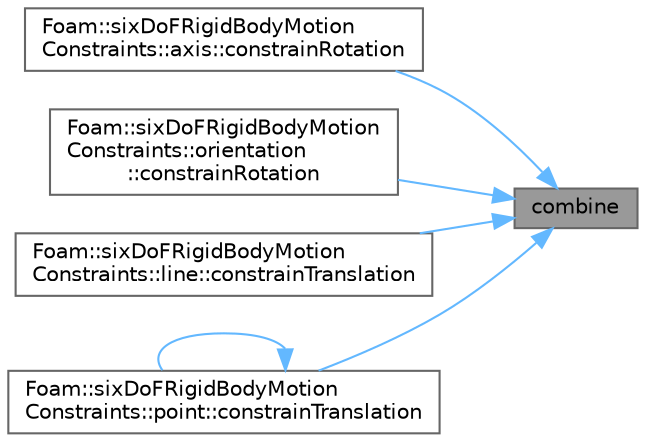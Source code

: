 digraph "combine"
{
 // LATEX_PDF_SIZE
  bgcolor="transparent";
  edge [fontname=Helvetica,fontsize=10,labelfontname=Helvetica,labelfontsize=10];
  node [fontname=Helvetica,fontsize=10,shape=box,height=0.2,width=0.4];
  rankdir="RL";
  Node1 [id="Node000001",label="combine",height=0.2,width=0.4,color="gray40", fillcolor="grey60", style="filled", fontcolor="black",tooltip=" "];
  Node1 -> Node2 [id="edge1_Node000001_Node000002",dir="back",color="steelblue1",style="solid",tooltip=" "];
  Node2 [id="Node000002",label="Foam::sixDoFRigidBodyMotion\lConstraints::axis::constrainRotation",height=0.2,width=0.4,color="grey40", fillcolor="white", style="filled",URL="$classFoam_1_1sixDoFRigidBodyMotionConstraints_1_1axis.html#a5ed0f908100ee6c7a1b91fb87f4dad36",tooltip=" "];
  Node1 -> Node3 [id="edge2_Node000001_Node000003",dir="back",color="steelblue1",style="solid",tooltip=" "];
  Node3 [id="Node000003",label="Foam::sixDoFRigidBodyMotion\lConstraints::orientation\l::constrainRotation",height=0.2,width=0.4,color="grey40", fillcolor="white", style="filled",URL="$classFoam_1_1sixDoFRigidBodyMotionConstraints_1_1orientation.html#a5ed0f908100ee6c7a1b91fb87f4dad36",tooltip=" "];
  Node1 -> Node4 [id="edge3_Node000001_Node000004",dir="back",color="steelblue1",style="solid",tooltip=" "];
  Node4 [id="Node000004",label="Foam::sixDoFRigidBodyMotion\lConstraints::line::constrainTranslation",height=0.2,width=0.4,color="grey40", fillcolor="white", style="filled",URL="$classFoam_1_1sixDoFRigidBodyMotionConstraints_1_1line.html#a9221de3c2d648e898a823a0d45beaf4f",tooltip=" "];
  Node1 -> Node5 [id="edge4_Node000001_Node000005",dir="back",color="steelblue1",style="solid",tooltip=" "];
  Node5 [id="Node000005",label="Foam::sixDoFRigidBodyMotion\lConstraints::point::constrainTranslation",height=0.2,width=0.4,color="grey40", fillcolor="white", style="filled",URL="$classFoam_1_1sixDoFRigidBodyMotionConstraints_1_1point.html#a9221de3c2d648e898a823a0d45beaf4f",tooltip=" "];
  Node5 -> Node5 [id="edge5_Node000005_Node000005",dir="back",color="steelblue1",style="solid",tooltip=" "];
}
